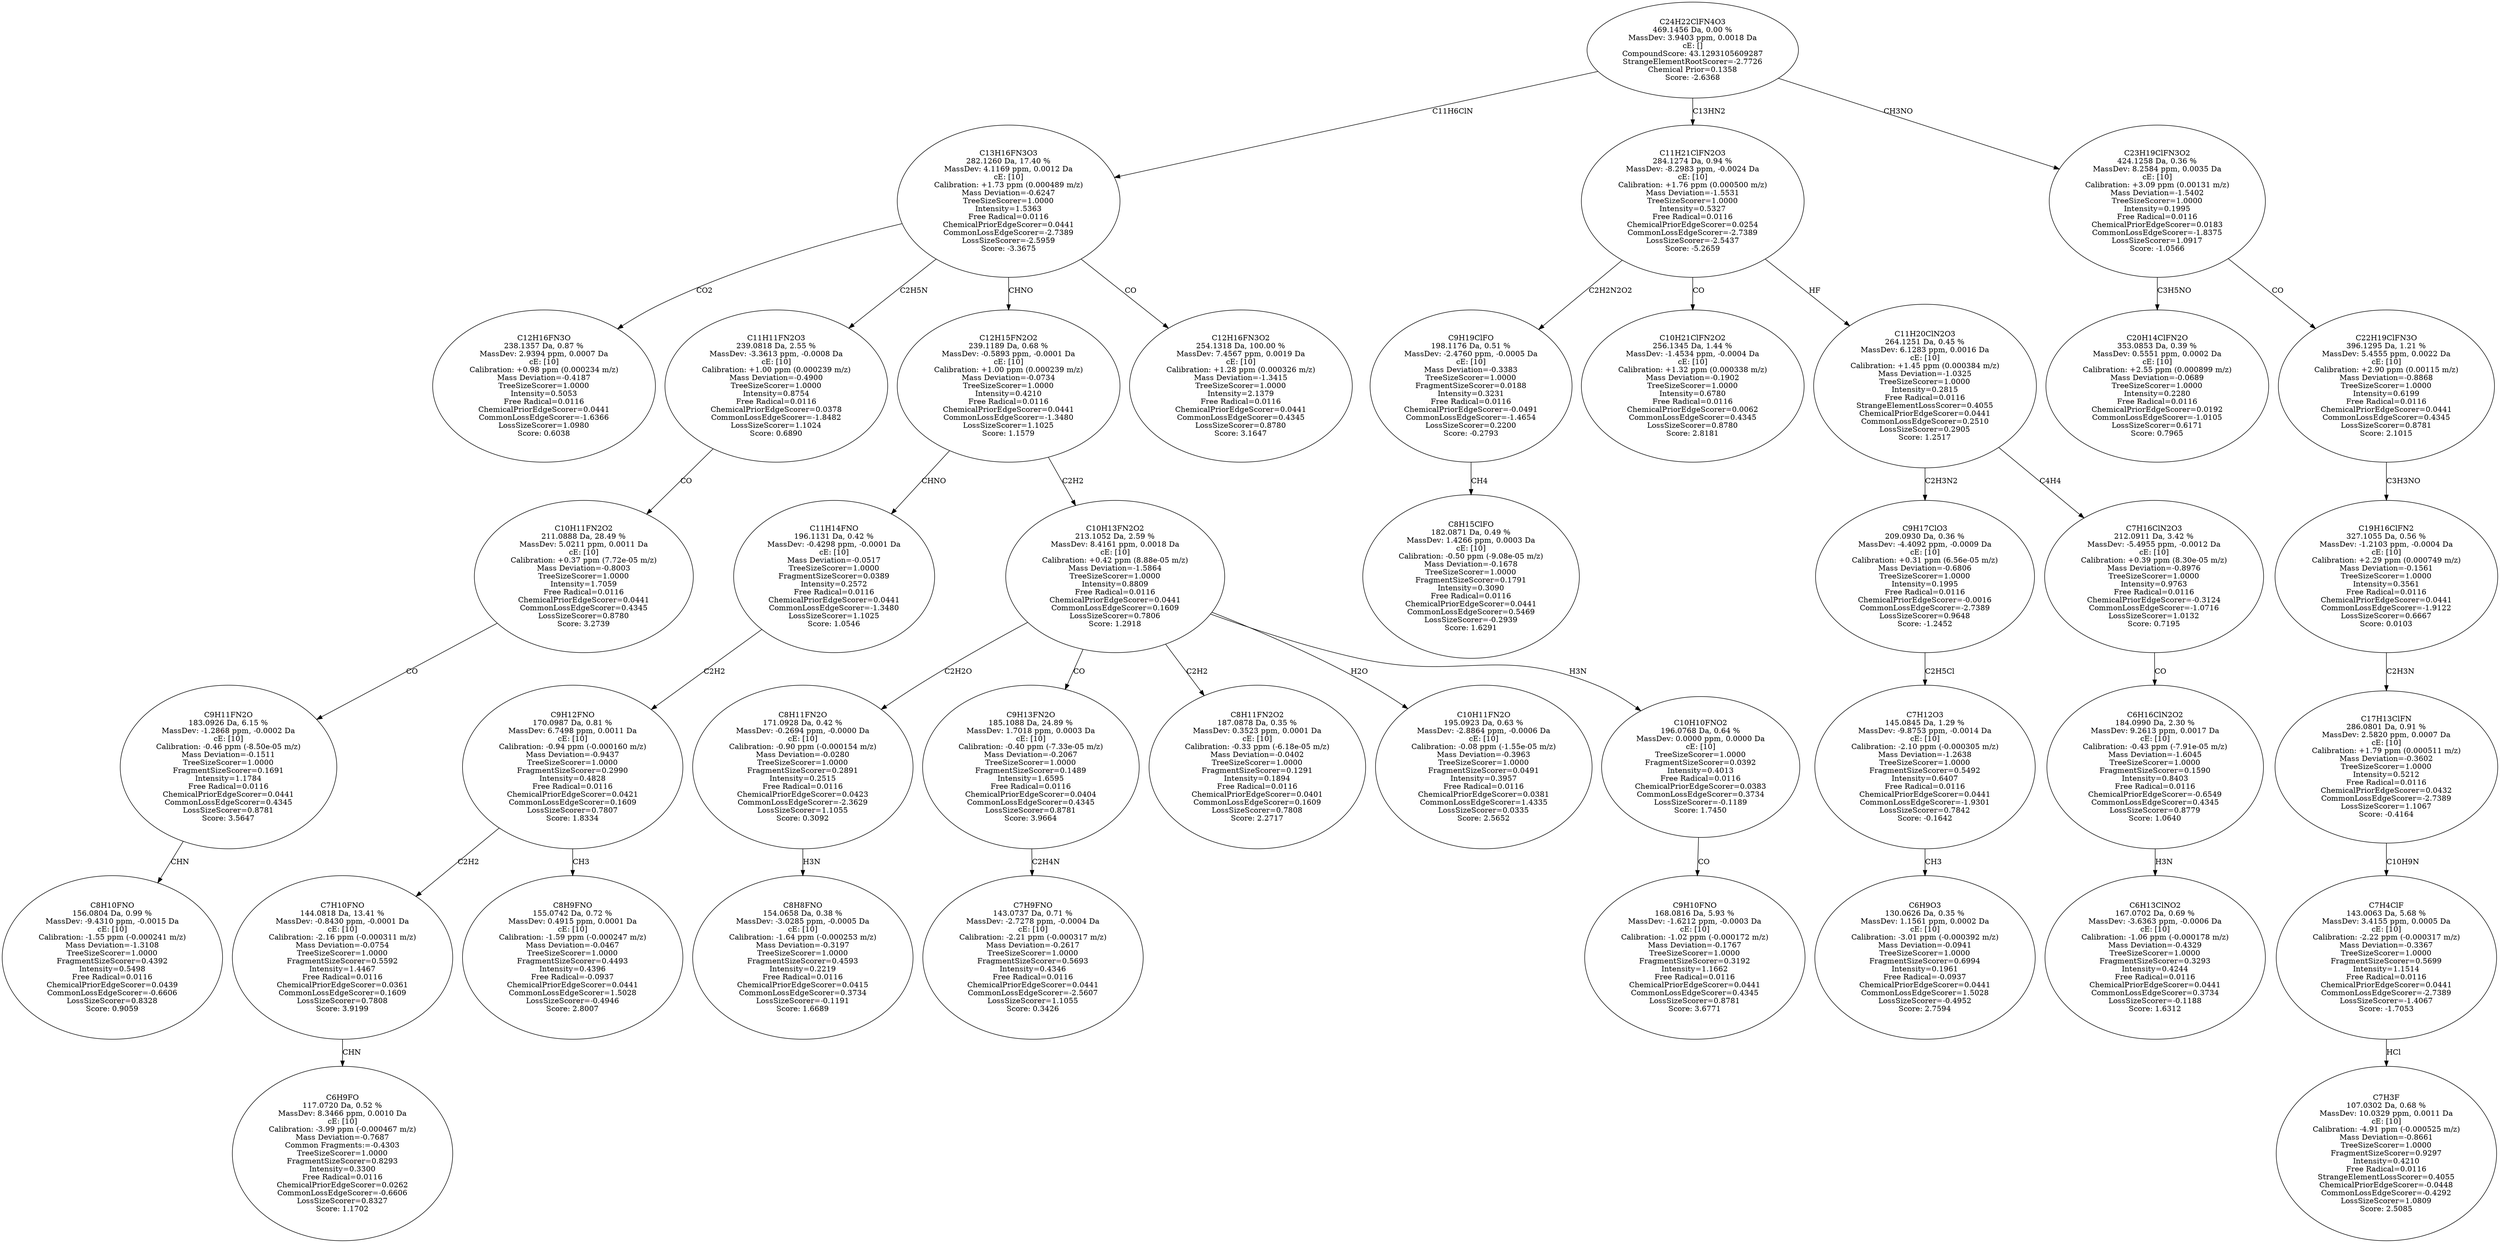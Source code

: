 strict digraph {
v1 [label="C12H16FN3O\n238.1357 Da, 0.87 %\nMassDev: 2.9394 ppm, 0.0007 Da\ncE: [10]\nCalibration: +0.98 ppm (0.000234 m/z)\nMass Deviation=-0.4187\nTreeSizeScorer=1.0000\nIntensity=0.5053\nFree Radical=0.0116\nChemicalPriorEdgeScorer=0.0441\nCommonLossEdgeScorer=-1.6366\nLossSizeScorer=1.0980\nScore: 0.6038"];
v2 [label="C8H10FNO\n156.0804 Da, 0.99 %\nMassDev: -9.4310 ppm, -0.0015 Da\ncE: [10]\nCalibration: -1.55 ppm (-0.000241 m/z)\nMass Deviation=-1.3108\nTreeSizeScorer=1.0000\nFragmentSizeScorer=0.4392\nIntensity=0.5498\nFree Radical=0.0116\nChemicalPriorEdgeScorer=0.0439\nCommonLossEdgeScorer=-0.6606\nLossSizeScorer=0.8328\nScore: 0.9059"];
v3 [label="C9H11FN2O\n183.0926 Da, 6.15 %\nMassDev: -1.2868 ppm, -0.0002 Da\ncE: [10]\nCalibration: -0.46 ppm (-8.50e-05 m/z)\nMass Deviation=-0.1511\nTreeSizeScorer=1.0000\nFragmentSizeScorer=0.1691\nIntensity=1.1784\nFree Radical=0.0116\nChemicalPriorEdgeScorer=0.0441\nCommonLossEdgeScorer=0.4345\nLossSizeScorer=0.8781\nScore: 3.5647"];
v4 [label="C10H11FN2O2\n211.0888 Da, 28.49 %\nMassDev: 5.0211 ppm, 0.0011 Da\ncE: [10]\nCalibration: +0.37 ppm (7.72e-05 m/z)\nMass Deviation=-0.8003\nTreeSizeScorer=1.0000\nIntensity=1.7059\nFree Radical=0.0116\nChemicalPriorEdgeScorer=0.0441\nCommonLossEdgeScorer=0.4345\nLossSizeScorer=0.8780\nScore: 3.2739"];
v5 [label="C11H11FN2O3\n239.0818 Da, 2.55 %\nMassDev: -3.3613 ppm, -0.0008 Da\ncE: [10]\nCalibration: +1.00 ppm (0.000239 m/z)\nMass Deviation=-0.4900\nTreeSizeScorer=1.0000\nIntensity=0.8754\nFree Radical=0.0116\nChemicalPriorEdgeScorer=0.0378\nCommonLossEdgeScorer=-1.8482\nLossSizeScorer=1.1024\nScore: 0.6890"];
v6 [label="C6H9FO\n117.0720 Da, 0.52 %\nMassDev: 8.3466 ppm, 0.0010 Da\ncE: [10]\nCalibration: -3.99 ppm (-0.000467 m/z)\nMass Deviation=-0.7687\nCommon Fragments:=-0.4303\nTreeSizeScorer=1.0000\nFragmentSizeScorer=0.8293\nIntensity=0.3300\nFree Radical=0.0116\nChemicalPriorEdgeScorer=0.0262\nCommonLossEdgeScorer=-0.6606\nLossSizeScorer=0.8327\nScore: 1.1702"];
v7 [label="C7H10FNO\n144.0818 Da, 13.41 %\nMassDev: -0.8430 ppm, -0.0001 Da\ncE: [10]\nCalibration: -2.16 ppm (-0.000311 m/z)\nMass Deviation=-0.0754\nTreeSizeScorer=1.0000\nFragmentSizeScorer=0.5592\nIntensity=1.4467\nFree Radical=0.0116\nChemicalPriorEdgeScorer=0.0361\nCommonLossEdgeScorer=0.1609\nLossSizeScorer=0.7808\nScore: 3.9199"];
v8 [label="C8H9FNO\n155.0742 Da, 0.72 %\nMassDev: 0.4915 ppm, 0.0001 Da\ncE: [10]\nCalibration: -1.59 ppm (-0.000247 m/z)\nMass Deviation=-0.0467\nTreeSizeScorer=1.0000\nFragmentSizeScorer=0.4493\nIntensity=0.4396\nFree Radical=-0.0937\nChemicalPriorEdgeScorer=0.0441\nCommonLossEdgeScorer=1.5028\nLossSizeScorer=-0.4946\nScore: 2.8007"];
v9 [label="C9H12FNO\n170.0987 Da, 0.81 %\nMassDev: 6.7498 ppm, 0.0011 Da\ncE: [10]\nCalibration: -0.94 ppm (-0.000160 m/z)\nMass Deviation=-0.9437\nTreeSizeScorer=1.0000\nFragmentSizeScorer=0.2990\nIntensity=0.4828\nFree Radical=0.0116\nChemicalPriorEdgeScorer=0.0421\nCommonLossEdgeScorer=0.1609\nLossSizeScorer=0.7807\nScore: 1.8334"];
v10 [label="C11H14FNO\n196.1131 Da, 0.42 %\nMassDev: -0.4298 ppm, -0.0001 Da\ncE: [10]\nMass Deviation=-0.0517\nTreeSizeScorer=1.0000\nFragmentSizeScorer=0.0389\nIntensity=0.2572\nFree Radical=0.0116\nChemicalPriorEdgeScorer=0.0441\nCommonLossEdgeScorer=-1.3480\nLossSizeScorer=1.1025\nScore: 1.0546"];
v11 [label="C8H8FNO\n154.0658 Da, 0.38 %\nMassDev: -3.0285 ppm, -0.0005 Da\ncE: [10]\nCalibration: -1.64 ppm (-0.000253 m/z)\nMass Deviation=-0.3197\nTreeSizeScorer=1.0000\nFragmentSizeScorer=0.4593\nIntensity=0.2219\nFree Radical=0.0116\nChemicalPriorEdgeScorer=0.0415\nCommonLossEdgeScorer=0.3734\nLossSizeScorer=-0.1191\nScore: 1.6689"];
v12 [label="C8H11FN2O\n171.0928 Da, 0.42 %\nMassDev: -0.2694 ppm, -0.0000 Da\ncE: [10]\nCalibration: -0.90 ppm (-0.000154 m/z)\nMass Deviation=-0.0280\nTreeSizeScorer=1.0000\nFragmentSizeScorer=0.2891\nIntensity=0.2515\nFree Radical=0.0116\nChemicalPriorEdgeScorer=0.0423\nCommonLossEdgeScorer=-2.3629\nLossSizeScorer=1.1055\nScore: 0.3092"];
v13 [label="C7H9FNO\n143.0737 Da, 0.71 %\nMassDev: -2.7278 ppm, -0.0004 Da\ncE: [10]\nCalibration: -2.21 ppm (-0.000317 m/z)\nMass Deviation=-0.2617\nTreeSizeScorer=1.0000\nFragmentSizeScorer=0.5693\nIntensity=0.4346\nFree Radical=0.0116\nChemicalPriorEdgeScorer=0.0441\nCommonLossEdgeScorer=-2.5607\nLossSizeScorer=1.1055\nScore: 0.3426"];
v14 [label="C9H13FN2O\n185.1088 Da, 24.89 %\nMassDev: 1.7018 ppm, 0.0003 Da\ncE: [10]\nCalibration: -0.40 ppm (-7.33e-05 m/z)\nMass Deviation=-0.2067\nTreeSizeScorer=1.0000\nFragmentSizeScorer=0.1489\nIntensity=1.6595\nFree Radical=0.0116\nChemicalPriorEdgeScorer=0.0404\nCommonLossEdgeScorer=0.4345\nLossSizeScorer=0.8781\nScore: 3.9664"];
v15 [label="C8H11FN2O2\n187.0878 Da, 0.35 %\nMassDev: 0.3523 ppm, 0.0001 Da\ncE: [10]\nCalibration: -0.33 ppm (-6.18e-05 m/z)\nMass Deviation=-0.0402\nTreeSizeScorer=1.0000\nFragmentSizeScorer=0.1291\nIntensity=0.1894\nFree Radical=0.0116\nChemicalPriorEdgeScorer=0.0401\nCommonLossEdgeScorer=0.1609\nLossSizeScorer=0.7808\nScore: 2.2717"];
v16 [label="C10H11FN2O\n195.0923 Da, 0.63 %\nMassDev: -2.8864 ppm, -0.0006 Da\ncE: [10]\nCalibration: -0.08 ppm (-1.55e-05 m/z)\nMass Deviation=-0.3963\nTreeSizeScorer=1.0000\nFragmentSizeScorer=0.0491\nIntensity=0.3957\nFree Radical=0.0116\nChemicalPriorEdgeScorer=0.0381\nCommonLossEdgeScorer=1.4335\nLossSizeScorer=0.0335\nScore: 2.5652"];
v17 [label="C9H10FNO\n168.0816 Da, 5.93 %\nMassDev: -1.6212 ppm, -0.0003 Da\ncE: [10]\nCalibration: -1.02 ppm (-0.000172 m/z)\nMass Deviation=-0.1767\nTreeSizeScorer=1.0000\nFragmentSizeScorer=0.3192\nIntensity=1.1662\nFree Radical=0.0116\nChemicalPriorEdgeScorer=0.0441\nCommonLossEdgeScorer=0.4345\nLossSizeScorer=0.8781\nScore: 3.6771"];
v18 [label="C10H10FNO2\n196.0768 Da, 0.64 %\nMassDev: 0.0000 ppm, 0.0000 Da\ncE: [10]\nTreeSizeScorer=1.0000\nFragmentSizeScorer=0.0392\nIntensity=0.4013\nFree Radical=0.0116\nChemicalPriorEdgeScorer=0.0383\nCommonLossEdgeScorer=0.3734\nLossSizeScorer=-0.1189\nScore: 1.7450"];
v19 [label="C10H13FN2O2\n213.1052 Da, 2.59 %\nMassDev: 8.4161 ppm, 0.0018 Da\ncE: [10]\nCalibration: +0.42 ppm (8.88e-05 m/z)\nMass Deviation=-1.5864\nTreeSizeScorer=1.0000\nIntensity=0.8809\nFree Radical=0.0116\nChemicalPriorEdgeScorer=0.0441\nCommonLossEdgeScorer=0.1609\nLossSizeScorer=0.7806\nScore: 1.2918"];
v20 [label="C12H15FN2O2\n239.1189 Da, 0.68 %\nMassDev: -0.5893 ppm, -0.0001 Da\ncE: [10]\nCalibration: +1.00 ppm (0.000239 m/z)\nMass Deviation=-0.0734\nTreeSizeScorer=1.0000\nIntensity=0.4210\nFree Radical=0.0116\nChemicalPriorEdgeScorer=0.0441\nCommonLossEdgeScorer=-1.3480\nLossSizeScorer=1.1025\nScore: 1.1579"];
v21 [label="C12H16FN3O2\n254.1318 Da, 100.00 %\nMassDev: 7.4567 ppm, 0.0019 Da\ncE: [10]\nCalibration: +1.28 ppm (0.000326 m/z)\nMass Deviation=-1.3415\nTreeSizeScorer=1.0000\nIntensity=2.1379\nFree Radical=0.0116\nChemicalPriorEdgeScorer=0.0441\nCommonLossEdgeScorer=0.4345\nLossSizeScorer=0.8780\nScore: 3.1647"];
v22 [label="C13H16FN3O3\n282.1260 Da, 17.40 %\nMassDev: 4.1169 ppm, 0.0012 Da\ncE: [10]\nCalibration: +1.73 ppm (0.000489 m/z)\nMass Deviation=-0.6247\nTreeSizeScorer=1.0000\nIntensity=1.5363\nFree Radical=0.0116\nChemicalPriorEdgeScorer=0.0441\nCommonLossEdgeScorer=-2.7389\nLossSizeScorer=-2.5959\nScore: -3.3675"];
v23 [label="C8H15ClFO\n182.0871 Da, 0.49 %\nMassDev: 1.4266 ppm, 0.0003 Da\ncE: [10]\nCalibration: -0.50 ppm (-9.08e-05 m/z)\nMass Deviation=-0.1678\nTreeSizeScorer=1.0000\nFragmentSizeScorer=0.1791\nIntensity=0.3090\nFree Radical=0.0116\nChemicalPriorEdgeScorer=0.0441\nCommonLossEdgeScorer=0.5469\nLossSizeScorer=-0.2939\nScore: 1.6291"];
v24 [label="C9H19ClFO\n198.1176 Da, 0.51 %\nMassDev: -2.4760 ppm, -0.0005 Da\ncE: [10]\nMass Deviation=-0.3383\nTreeSizeScorer=1.0000\nFragmentSizeScorer=0.0188\nIntensity=0.3231\nFree Radical=0.0116\nChemicalPriorEdgeScorer=-0.0491\nCommonLossEdgeScorer=-1.4654\nLossSizeScorer=0.2200\nScore: -0.2793"];
v25 [label="C10H21ClFN2O2\n256.1345 Da, 1.44 %\nMassDev: -1.4534 ppm, -0.0004 Da\ncE: [10]\nCalibration: +1.32 ppm (0.000338 m/z)\nMass Deviation=-0.1902\nTreeSizeScorer=1.0000\nIntensity=0.6780\nFree Radical=0.0116\nChemicalPriorEdgeScorer=0.0062\nCommonLossEdgeScorer=0.4345\nLossSizeScorer=0.8780\nScore: 2.8181"];
v26 [label="C6H9O3\n130.0626 Da, 0.35 %\nMassDev: 1.1561 ppm, 0.0002 Da\ncE: [10]\nCalibration: -3.01 ppm (-0.000392 m/z)\nMass Deviation=-0.0941\nTreeSizeScorer=1.0000\nFragmentSizeScorer=0.6994\nIntensity=0.1961\nFree Radical=-0.0937\nChemicalPriorEdgeScorer=0.0441\nCommonLossEdgeScorer=1.5028\nLossSizeScorer=-0.4952\nScore: 2.7594"];
v27 [label="C7H12O3\n145.0845 Da, 1.29 %\nMassDev: -9.8753 ppm, -0.0014 Da\ncE: [10]\nCalibration: -2.10 ppm (-0.000305 m/z)\nMass Deviation=-1.2638\nTreeSizeScorer=1.0000\nFragmentSizeScorer=0.5492\nIntensity=0.6407\nFree Radical=0.0116\nChemicalPriorEdgeScorer=0.0441\nCommonLossEdgeScorer=-1.9301\nLossSizeScorer=0.7842\nScore: -0.1642"];
v28 [label="C9H17ClO3\n209.0930 Da, 0.36 %\nMassDev: -4.4092 ppm, -0.0009 Da\ncE: [10]\nCalibration: +0.31 ppm (6.56e-05 m/z)\nMass Deviation=-0.6806\nTreeSizeScorer=1.0000\nIntensity=0.1995\nFree Radical=0.0116\nChemicalPriorEdgeScorer=-0.0016\nCommonLossEdgeScorer=-2.7389\nLossSizeScorer=0.9648\nScore: -1.2452"];
v29 [label="C6H13ClNO2\n167.0702 Da, 0.69 %\nMassDev: -3.6363 ppm, -0.0006 Da\ncE: [10]\nCalibration: -1.06 ppm (-0.000178 m/z)\nMass Deviation=-0.4329\nTreeSizeScorer=1.0000\nFragmentSizeScorer=0.3293\nIntensity=0.4244\nFree Radical=0.0116\nChemicalPriorEdgeScorer=0.0441\nCommonLossEdgeScorer=0.3734\nLossSizeScorer=-0.1188\nScore: 1.6312"];
v30 [label="C6H16ClN2O2\n184.0990 Da, 2.30 %\nMassDev: 9.2613 ppm, 0.0017 Da\ncE: [10]\nCalibration: -0.43 ppm (-7.91e-05 m/z)\nMass Deviation=-1.6045\nTreeSizeScorer=1.0000\nFragmentSizeScorer=0.1590\nIntensity=0.8403\nFree Radical=0.0116\nChemicalPriorEdgeScorer=-0.6549\nCommonLossEdgeScorer=0.4345\nLossSizeScorer=0.8779\nScore: 1.0640"];
v31 [label="C7H16ClN2O3\n212.0911 Da, 3.42 %\nMassDev: -5.4955 ppm, -0.0012 Da\ncE: [10]\nCalibration: +0.39 ppm (8.30e-05 m/z)\nMass Deviation=-0.8976\nTreeSizeScorer=1.0000\nIntensity=0.9763\nFree Radical=0.0116\nChemicalPriorEdgeScorer=-0.3124\nCommonLossEdgeScorer=-1.0716\nLossSizeScorer=1.0132\nScore: 0.7195"];
v32 [label="C11H20ClN2O3\n264.1251 Da, 0.45 %\nMassDev: 6.1283 ppm, 0.0016 Da\ncE: [10]\nCalibration: +1.45 ppm (0.000384 m/z)\nMass Deviation=-1.0325\nTreeSizeScorer=1.0000\nIntensity=0.2815\nFree Radical=0.0116\nStrangeElementLossScorer=0.4055\nChemicalPriorEdgeScorer=0.0441\nCommonLossEdgeScorer=0.2510\nLossSizeScorer=0.2905\nScore: 1.2517"];
v33 [label="C11H21ClFN2O3\n284.1274 Da, 0.94 %\nMassDev: -8.2983 ppm, -0.0024 Da\ncE: [10]\nCalibration: +1.76 ppm (0.000500 m/z)\nMass Deviation=-1.5531\nTreeSizeScorer=1.0000\nIntensity=0.5327\nFree Radical=0.0116\nChemicalPriorEdgeScorer=0.0254\nCommonLossEdgeScorer=-2.7389\nLossSizeScorer=-2.5437\nScore: -5.2659"];
v34 [label="C20H14ClFN2O\n353.0853 Da, 0.39 %\nMassDev: 0.5551 ppm, 0.0002 Da\ncE: [10]\nCalibration: +2.55 ppm (0.000899 m/z)\nMass Deviation=-0.0689\nTreeSizeScorer=1.0000\nIntensity=0.2280\nFree Radical=0.0116\nChemicalPriorEdgeScorer=0.0192\nCommonLossEdgeScorer=-1.0105\nLossSizeScorer=0.6171\nScore: 0.7965"];
v35 [label="C7H3F\n107.0302 Da, 0.68 %\nMassDev: 10.0329 ppm, 0.0011 Da\ncE: [10]\nCalibration: -4.91 ppm (-0.000525 m/z)\nMass Deviation=-0.8661\nTreeSizeScorer=1.0000\nFragmentSizeScorer=0.9297\nIntensity=0.4210\nFree Radical=0.0116\nStrangeElementLossScorer=0.4055\nChemicalPriorEdgeScorer=-0.0448\nCommonLossEdgeScorer=-0.4292\nLossSizeScorer=1.0809\nScore: 2.5085"];
v36 [label="C7H4ClF\n143.0063 Da, 5.68 %\nMassDev: 3.4155 ppm, 0.0005 Da\ncE: [10]\nCalibration: -2.22 ppm (-0.000317 m/z)\nMass Deviation=-0.3367\nTreeSizeScorer=1.0000\nFragmentSizeScorer=0.5699\nIntensity=1.1514\nFree Radical=0.0116\nChemicalPriorEdgeScorer=0.0441\nCommonLossEdgeScorer=-2.7389\nLossSizeScorer=-1.4067\nScore: -1.7053"];
v37 [label="C17H13ClFN\n286.0801 Da, 0.91 %\nMassDev: 2.5820 ppm, 0.0007 Da\ncE: [10]\nCalibration: +1.79 ppm (0.000511 m/z)\nMass Deviation=-0.3602\nTreeSizeScorer=1.0000\nIntensity=0.5212\nFree Radical=0.0116\nChemicalPriorEdgeScorer=0.0432\nCommonLossEdgeScorer=-2.7389\nLossSizeScorer=1.1067\nScore: -0.4164"];
v38 [label="C19H16ClFN2\n327.1055 Da, 0.56 %\nMassDev: -1.2103 ppm, -0.0004 Da\ncE: [10]\nCalibration: +2.29 ppm (0.000749 m/z)\nMass Deviation=-0.1561\nTreeSizeScorer=1.0000\nIntensity=0.3561\nFree Radical=0.0116\nChemicalPriorEdgeScorer=0.0441\nCommonLossEdgeScorer=-1.9122\nLossSizeScorer=0.6667\nScore: 0.0103"];
v39 [label="C22H19ClFN3O\n396.1295 Da, 1.21 %\nMassDev: 5.4555 ppm, 0.0022 Da\ncE: [10]\nCalibration: +2.90 ppm (0.00115 m/z)\nMass Deviation=-0.8868\nTreeSizeScorer=1.0000\nIntensity=0.6199\nFree Radical=0.0116\nChemicalPriorEdgeScorer=0.0441\nCommonLossEdgeScorer=0.4345\nLossSizeScorer=0.8781\nScore: 2.1015"];
v40 [label="C23H19ClFN3O2\n424.1258 Da, 0.36 %\nMassDev: 8.2584 ppm, 0.0035 Da\ncE: [10]\nCalibration: +3.09 ppm (0.00131 m/z)\nMass Deviation=-1.5402\nTreeSizeScorer=1.0000\nIntensity=0.1995\nFree Radical=0.0116\nChemicalPriorEdgeScorer=0.0183\nCommonLossEdgeScorer=-1.8375\nLossSizeScorer=1.0917\nScore: -1.0566"];
v41 [label="C24H22ClFN4O3\n469.1456 Da, 0.00 %\nMassDev: 3.9403 ppm, 0.0018 Da\ncE: []\nCompoundScore: 43.1293105609287\nStrangeElementRootScorer=-2.7726\nChemical Prior=0.1358\nScore: -2.6368"];
v22 -> v1 [label="CO2"];
v3 -> v2 [label="CHN"];
v4 -> v3 [label="CO"];
v5 -> v4 [label="CO"];
v22 -> v5 [label="C2H5N"];
v7 -> v6 [label="CHN"];
v9 -> v7 [label="C2H2"];
v9 -> v8 [label="CH3"];
v10 -> v9 [label="C2H2"];
v20 -> v10 [label="CHNO"];
v12 -> v11 [label="H3N"];
v19 -> v12 [label="C2H2O"];
v14 -> v13 [label="C2H4N"];
v19 -> v14 [label="CO"];
v19 -> v15 [label="C2H2"];
v19 -> v16 [label="H2O"];
v18 -> v17 [label="CO"];
v19 -> v18 [label="H3N"];
v20 -> v19 [label="C2H2"];
v22 -> v20 [label="CHNO"];
v22 -> v21 [label="CO"];
v41 -> v22 [label="C11H6ClN"];
v24 -> v23 [label="CH4"];
v33 -> v24 [label="C2H2N2O2"];
v33 -> v25 [label="CO"];
v27 -> v26 [label="CH3"];
v28 -> v27 [label="C2H5Cl"];
v32 -> v28 [label="C2H3N2"];
v30 -> v29 [label="H3N"];
v31 -> v30 [label="CO"];
v32 -> v31 [label="C4H4"];
v33 -> v32 [label="HF"];
v41 -> v33 [label="C13HN2"];
v40 -> v34 [label="C3H5NO"];
v36 -> v35 [label="HCl"];
v37 -> v36 [label="C10H9N"];
v38 -> v37 [label="C2H3N"];
v39 -> v38 [label="C3H3NO"];
v40 -> v39 [label="CO"];
v41 -> v40 [label="CH3NO"];
}
